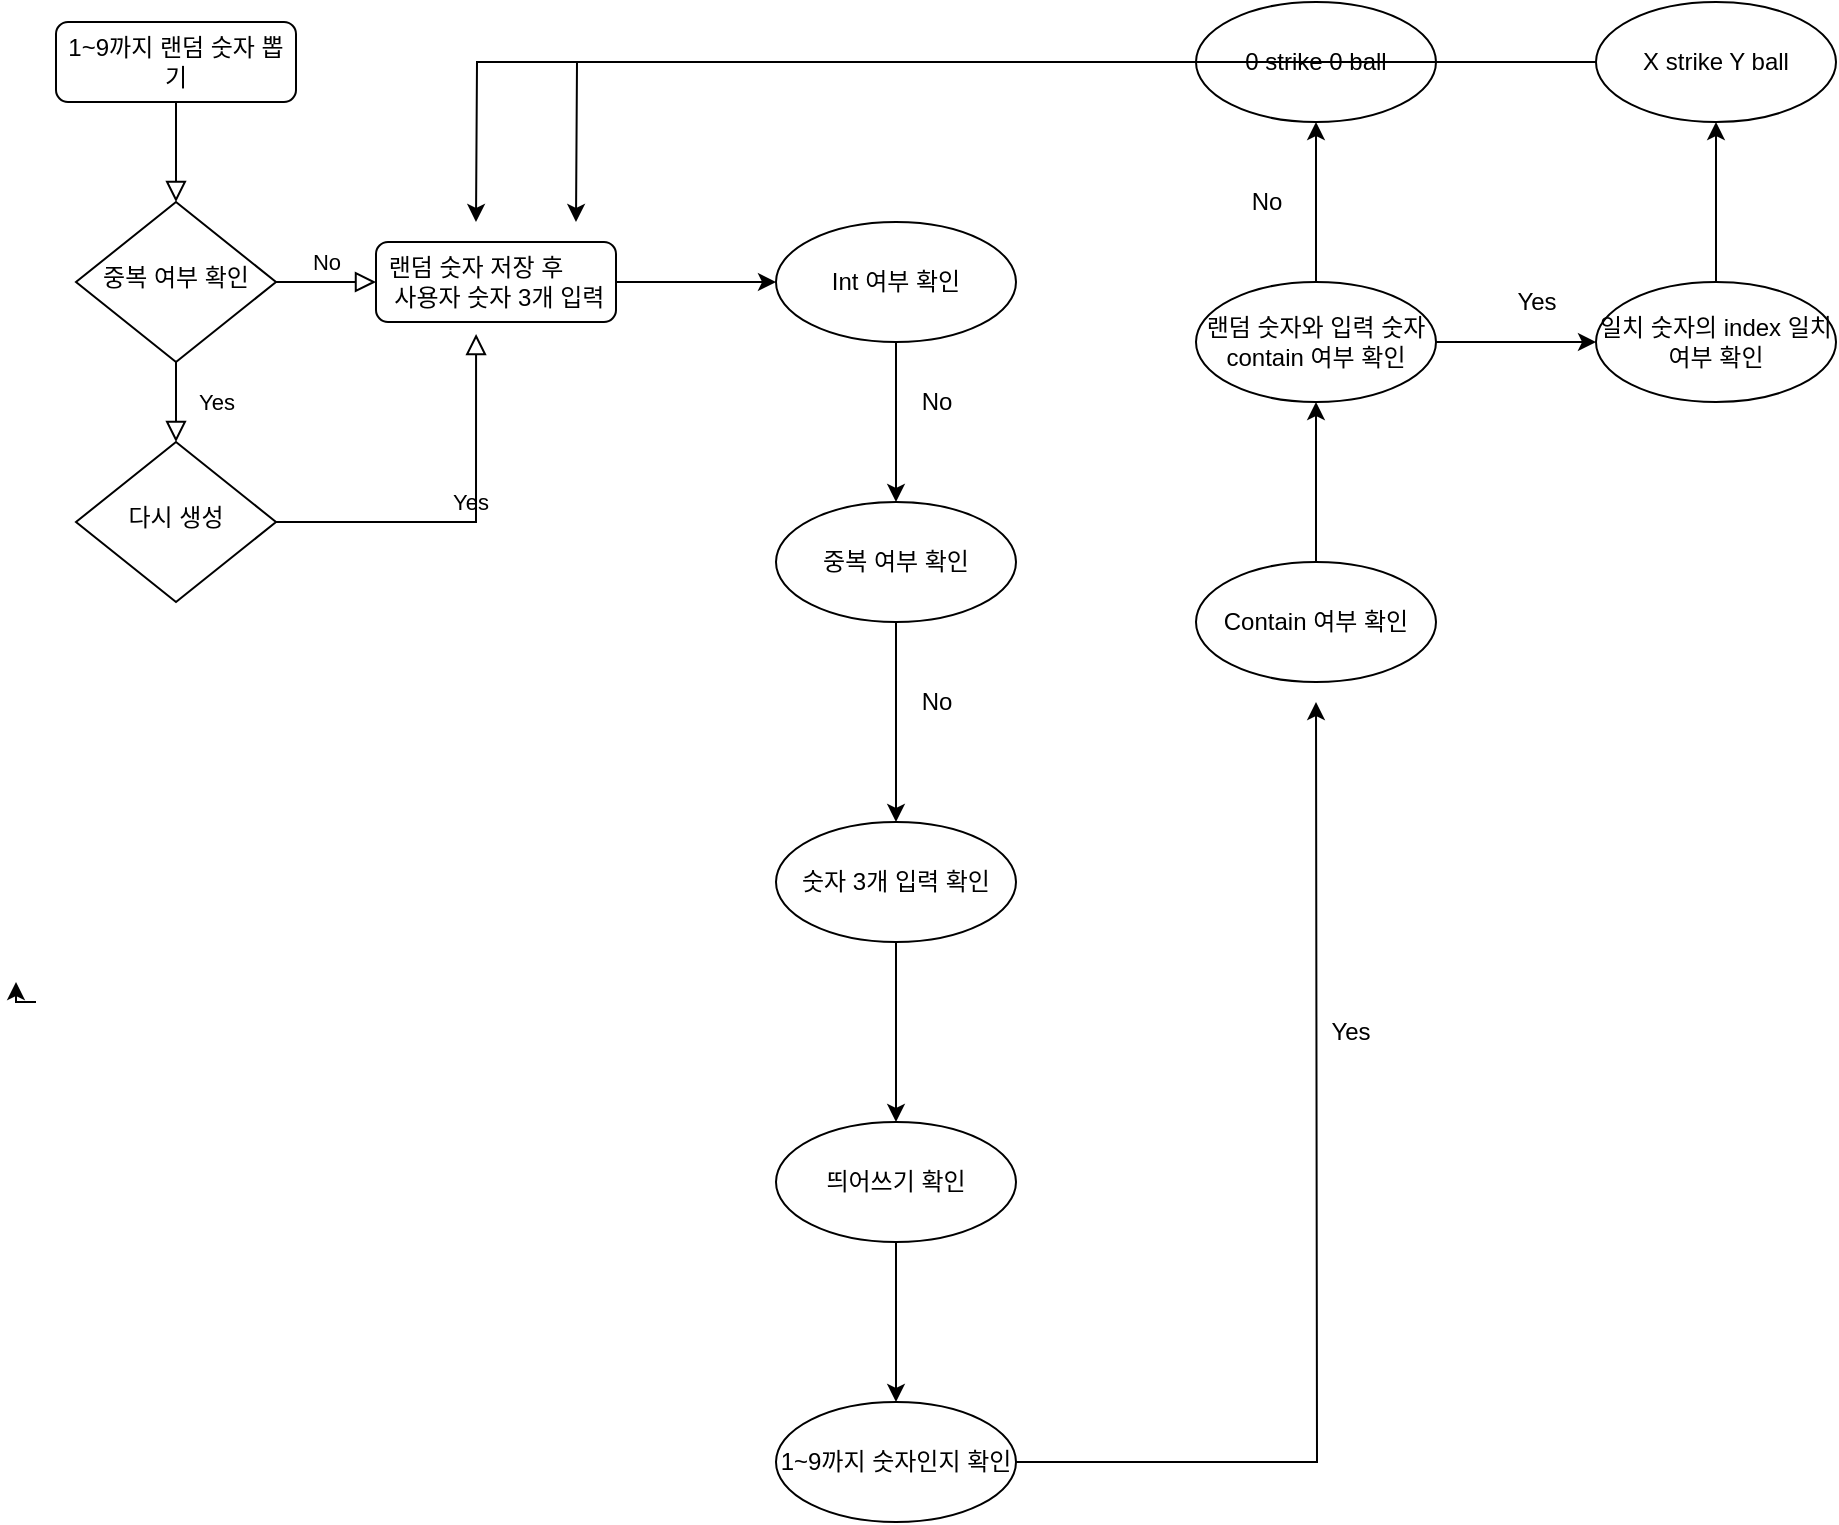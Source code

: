 <mxfile version="15.4.3" type="github"><diagram id="C5RBs43oDa-KdzZeNtuy" name="Page-1"><mxGraphModel dx="1577" dy="1033" grid="1" gridSize="10" guides="1" tooltips="1" connect="1" arrows="1" fold="1" page="1" pageScale="1" pageWidth="827" pageHeight="1169" math="0" shadow="0"><root><mxCell id="WIyWlLk6GJQsqaUBKTNV-0"/><mxCell id="WIyWlLk6GJQsqaUBKTNV-1" parent="WIyWlLk6GJQsqaUBKTNV-0"/><mxCell id="WIyWlLk6GJQsqaUBKTNV-2" value="" style="rounded=0;html=1;jettySize=auto;orthogonalLoop=1;fontSize=11;endArrow=block;endFill=0;endSize=8;strokeWidth=1;shadow=0;labelBackgroundColor=none;edgeStyle=orthogonalEdgeStyle;" parent="WIyWlLk6GJQsqaUBKTNV-1" source="WIyWlLk6GJQsqaUBKTNV-3" target="WIyWlLk6GJQsqaUBKTNV-6" edge="1"><mxGeometry relative="1" as="geometry"/></mxCell><mxCell id="WIyWlLk6GJQsqaUBKTNV-3" value="1~9까지 랜덤 숫자 뽑기" style="rounded=1;whiteSpace=wrap;html=1;fontSize=12;glass=0;strokeWidth=1;shadow=0;" parent="WIyWlLk6GJQsqaUBKTNV-1" vertex="1"><mxGeometry x="160" y="80" width="120" height="40" as="geometry"/></mxCell><mxCell id="WIyWlLk6GJQsqaUBKTNV-4" value="Yes" style="rounded=0;html=1;jettySize=auto;orthogonalLoop=1;fontSize=11;endArrow=block;endFill=0;endSize=8;strokeWidth=1;shadow=0;labelBackgroundColor=none;edgeStyle=orthogonalEdgeStyle;" parent="WIyWlLk6GJQsqaUBKTNV-1" source="WIyWlLk6GJQsqaUBKTNV-6" target="WIyWlLk6GJQsqaUBKTNV-10" edge="1"><mxGeometry y="20" relative="1" as="geometry"><mxPoint as="offset"/></mxGeometry></mxCell><mxCell id="WIyWlLk6GJQsqaUBKTNV-5" value="No" style="edgeStyle=orthogonalEdgeStyle;rounded=0;html=1;jettySize=auto;orthogonalLoop=1;fontSize=11;endArrow=block;endFill=0;endSize=8;strokeWidth=1;shadow=0;labelBackgroundColor=none;" parent="WIyWlLk6GJQsqaUBKTNV-1" source="WIyWlLk6GJQsqaUBKTNV-6" target="WIyWlLk6GJQsqaUBKTNV-7" edge="1"><mxGeometry y="10" relative="1" as="geometry"><mxPoint as="offset"/></mxGeometry></mxCell><mxCell id="WIyWlLk6GJQsqaUBKTNV-6" value="중복 여부 확인" style="rhombus;whiteSpace=wrap;html=1;shadow=0;fontFamily=Helvetica;fontSize=12;align=center;strokeWidth=1;spacing=6;spacingTop=-4;" parent="WIyWlLk6GJQsqaUBKTNV-1" vertex="1"><mxGeometry x="170" y="170" width="100" height="80" as="geometry"/></mxCell><mxCell id="Wf2zPiQd31Lu2Jf1jz33-1" value="" style="edgeStyle=orthogonalEdgeStyle;rounded=0;orthogonalLoop=1;jettySize=auto;html=1;" edge="1" parent="WIyWlLk6GJQsqaUBKTNV-1" source="WIyWlLk6GJQsqaUBKTNV-7" target="Wf2zPiQd31Lu2Jf1jz33-0"><mxGeometry relative="1" as="geometry"/></mxCell><mxCell id="WIyWlLk6GJQsqaUBKTNV-7" value="랜덤 숫자 저장 후 &amp;nbsp; &amp;nbsp; &amp;nbsp; &amp;nbsp;사용자 숫자 3개 입력" style="rounded=1;whiteSpace=wrap;html=1;fontSize=12;glass=0;strokeWidth=1;shadow=0;" parent="WIyWlLk6GJQsqaUBKTNV-1" vertex="1"><mxGeometry x="320" y="190" width="120" height="40" as="geometry"/></mxCell><mxCell id="WIyWlLk6GJQsqaUBKTNV-9" value="Yes" style="edgeStyle=orthogonalEdgeStyle;rounded=0;html=1;jettySize=auto;orthogonalLoop=1;fontSize=11;endArrow=block;endFill=0;endSize=8;strokeWidth=1;shadow=0;labelBackgroundColor=none;entryX=0.417;entryY=1.15;entryDx=0;entryDy=0;entryPerimeter=0;" parent="WIyWlLk6GJQsqaUBKTNV-1" source="WIyWlLk6GJQsqaUBKTNV-10" target="WIyWlLk6GJQsqaUBKTNV-7" edge="1"><mxGeometry y="10" relative="1" as="geometry"><mxPoint as="offset"/></mxGeometry></mxCell><mxCell id="WIyWlLk6GJQsqaUBKTNV-10" value="다시 생성" style="rhombus;whiteSpace=wrap;html=1;shadow=0;fontFamily=Helvetica;fontSize=12;align=center;strokeWidth=1;spacing=6;spacingTop=-4;" parent="WIyWlLk6GJQsqaUBKTNV-1" vertex="1"><mxGeometry x="170" y="290" width="100" height="80" as="geometry"/></mxCell><mxCell id="Wf2zPiQd31Lu2Jf1jz33-9" style="edgeStyle=orthogonalEdgeStyle;rounded=0;orthogonalLoop=1;jettySize=auto;html=1;exitX=0.75;exitY=1;exitDx=0;exitDy=0;" edge="1" parent="WIyWlLk6GJQsqaUBKTNV-1"><mxGeometry relative="1" as="geometry"><mxPoint x="140" y="560" as="targetPoint"/><mxPoint x="150" y="570" as="sourcePoint"/></mxGeometry></mxCell><mxCell id="Wf2zPiQd31Lu2Jf1jz33-6" value="" style="edgeStyle=orthogonalEdgeStyle;rounded=0;orthogonalLoop=1;jettySize=auto;html=1;" edge="1" parent="WIyWlLk6GJQsqaUBKTNV-1" source="Wf2zPiQd31Lu2Jf1jz33-0" target="Wf2zPiQd31Lu2Jf1jz33-5"><mxGeometry relative="1" as="geometry"/></mxCell><mxCell id="Wf2zPiQd31Lu2Jf1jz33-0" value="Int 여부 확인" style="ellipse;whiteSpace=wrap;html=1;rounded=1;shadow=0;strokeWidth=1;glass=0;" vertex="1" parent="WIyWlLk6GJQsqaUBKTNV-1"><mxGeometry x="520" y="180" width="120" height="60" as="geometry"/></mxCell><mxCell id="Wf2zPiQd31Lu2Jf1jz33-29" value="" style="edgeStyle=orthogonalEdgeStyle;rounded=0;orthogonalLoop=1;jettySize=auto;html=1;" edge="1" parent="WIyWlLk6GJQsqaUBKTNV-1" source="Wf2zPiQd31Lu2Jf1jz33-2" target="Wf2zPiQd31Lu2Jf1jz33-28"><mxGeometry relative="1" as="geometry"/></mxCell><mxCell id="Wf2zPiQd31Lu2Jf1jz33-2" value="Contain 여부 확인" style="ellipse;whiteSpace=wrap;html=1;rounded=1;shadow=0;strokeWidth=1;glass=0;" vertex="1" parent="WIyWlLk6GJQsqaUBKTNV-1"><mxGeometry x="730" y="350" width="120" height="60" as="geometry"/></mxCell><mxCell id="Wf2zPiQd31Lu2Jf1jz33-4" value="Yes&lt;br&gt;" style="text;html=1;align=center;verticalAlign=middle;resizable=0;points=[];autosize=1;strokeColor=none;fillColor=none;" vertex="1" parent="WIyWlLk6GJQsqaUBKTNV-1"><mxGeometry x="787" y="575" width="40" height="20" as="geometry"/></mxCell><mxCell id="Wf2zPiQd31Lu2Jf1jz33-8" value="" style="edgeStyle=orthogonalEdgeStyle;rounded=0;orthogonalLoop=1;jettySize=auto;html=1;" edge="1" parent="WIyWlLk6GJQsqaUBKTNV-1" source="Wf2zPiQd31Lu2Jf1jz33-5"><mxGeometry relative="1" as="geometry"><mxPoint x="580" y="480" as="targetPoint"/></mxGeometry></mxCell><mxCell id="Wf2zPiQd31Lu2Jf1jz33-5" value="중복 여부 확인" style="ellipse;whiteSpace=wrap;html=1;rounded=1;shadow=0;strokeWidth=1;glass=0;" vertex="1" parent="WIyWlLk6GJQsqaUBKTNV-1"><mxGeometry x="520" y="320" width="120" height="60" as="geometry"/></mxCell><mxCell id="Wf2zPiQd31Lu2Jf1jz33-22" value="" style="edgeStyle=orthogonalEdgeStyle;rounded=0;orthogonalLoop=1;jettySize=auto;html=1;" edge="1" parent="WIyWlLk6GJQsqaUBKTNV-1" source="Wf2zPiQd31Lu2Jf1jz33-7" target="Wf2zPiQd31Lu2Jf1jz33-21"><mxGeometry relative="1" as="geometry"/></mxCell><mxCell id="Wf2zPiQd31Lu2Jf1jz33-7" value="숫자 3개 입력 확인" style="ellipse;whiteSpace=wrap;html=1;rounded=1;shadow=0;strokeWidth=1;glass=0;" vertex="1" parent="WIyWlLk6GJQsqaUBKTNV-1"><mxGeometry x="520" y="480" width="120" height="60" as="geometry"/></mxCell><mxCell id="Wf2zPiQd31Lu2Jf1jz33-12" value="No&lt;br&gt;" style="text;html=1;align=center;verticalAlign=middle;resizable=0;points=[];autosize=1;strokeColor=none;fillColor=none;" vertex="1" parent="WIyWlLk6GJQsqaUBKTNV-1"><mxGeometry x="585" y="410" width="30" height="20" as="geometry"/></mxCell><mxCell id="Wf2zPiQd31Lu2Jf1jz33-20" value="No" style="text;html=1;align=center;verticalAlign=middle;resizable=0;points=[];autosize=1;strokeColor=none;fillColor=none;" vertex="1" parent="WIyWlLk6GJQsqaUBKTNV-1"><mxGeometry x="585" y="260" width="30" height="20" as="geometry"/></mxCell><mxCell id="Wf2zPiQd31Lu2Jf1jz33-24" value="" style="edgeStyle=orthogonalEdgeStyle;rounded=0;orthogonalLoop=1;jettySize=auto;html=1;" edge="1" parent="WIyWlLk6GJQsqaUBKTNV-1" source="Wf2zPiQd31Lu2Jf1jz33-21" target="Wf2zPiQd31Lu2Jf1jz33-23"><mxGeometry relative="1" as="geometry"/></mxCell><mxCell id="Wf2zPiQd31Lu2Jf1jz33-21" value="띄어쓰기 확인" style="ellipse;whiteSpace=wrap;html=1;rounded=1;shadow=0;strokeWidth=1;glass=0;" vertex="1" parent="WIyWlLk6GJQsqaUBKTNV-1"><mxGeometry x="520" y="630" width="120" height="60" as="geometry"/></mxCell><mxCell id="Wf2zPiQd31Lu2Jf1jz33-25" value="" style="edgeStyle=orthogonalEdgeStyle;rounded=0;orthogonalLoop=1;jettySize=auto;html=1;" edge="1" parent="WIyWlLk6GJQsqaUBKTNV-1" source="Wf2zPiQd31Lu2Jf1jz33-23"><mxGeometry relative="1" as="geometry"><mxPoint x="790" y="420" as="targetPoint"/></mxGeometry></mxCell><mxCell id="Wf2zPiQd31Lu2Jf1jz33-23" value="1~9까지 숫자인지 확인" style="ellipse;whiteSpace=wrap;html=1;rounded=1;shadow=0;strokeWidth=1;glass=0;" vertex="1" parent="WIyWlLk6GJQsqaUBKTNV-1"><mxGeometry x="520" y="770" width="120" height="60" as="geometry"/></mxCell><mxCell id="Wf2zPiQd31Lu2Jf1jz33-31" value="" style="edgeStyle=orthogonalEdgeStyle;rounded=0;orthogonalLoop=1;jettySize=auto;html=1;" edge="1" parent="WIyWlLk6GJQsqaUBKTNV-1" source="Wf2zPiQd31Lu2Jf1jz33-28" target="Wf2zPiQd31Lu2Jf1jz33-30"><mxGeometry relative="1" as="geometry"/></mxCell><mxCell id="Wf2zPiQd31Lu2Jf1jz33-35" value="" style="edgeStyle=orthogonalEdgeStyle;rounded=0;orthogonalLoop=1;jettySize=auto;html=1;" edge="1" parent="WIyWlLk6GJQsqaUBKTNV-1" source="Wf2zPiQd31Lu2Jf1jz33-28" target="Wf2zPiQd31Lu2Jf1jz33-34"><mxGeometry relative="1" as="geometry"/></mxCell><mxCell id="Wf2zPiQd31Lu2Jf1jz33-28" value="랜덤 숫자와 입력 숫자&lt;br&gt;contain 여부 확인" style="ellipse;whiteSpace=wrap;html=1;rounded=1;shadow=0;strokeWidth=1;glass=0;" vertex="1" parent="WIyWlLk6GJQsqaUBKTNV-1"><mxGeometry x="730" y="210" width="120" height="60" as="geometry"/></mxCell><mxCell id="Wf2zPiQd31Lu2Jf1jz33-33" style="edgeStyle=orthogonalEdgeStyle;rounded=0;orthogonalLoop=1;jettySize=auto;html=1;" edge="1" parent="WIyWlLk6GJQsqaUBKTNV-1" source="Wf2zPiQd31Lu2Jf1jz33-30"><mxGeometry relative="1" as="geometry"><mxPoint x="370" y="180" as="targetPoint"/></mxGeometry></mxCell><mxCell id="Wf2zPiQd31Lu2Jf1jz33-30" value="0 strike 0 ball" style="ellipse;whiteSpace=wrap;html=1;rounded=1;shadow=0;strokeWidth=1;glass=0;" vertex="1" parent="WIyWlLk6GJQsqaUBKTNV-1"><mxGeometry x="730" y="70" width="120" height="60" as="geometry"/></mxCell><mxCell id="Wf2zPiQd31Lu2Jf1jz33-32" value="No" style="text;html=1;align=center;verticalAlign=middle;resizable=0;points=[];autosize=1;strokeColor=none;fillColor=none;" vertex="1" parent="WIyWlLk6GJQsqaUBKTNV-1"><mxGeometry x="750" y="160" width="30" height="20" as="geometry"/></mxCell><mxCell id="Wf2zPiQd31Lu2Jf1jz33-38" value="" style="edgeStyle=orthogonalEdgeStyle;rounded=0;orthogonalLoop=1;jettySize=auto;html=1;" edge="1" parent="WIyWlLk6GJQsqaUBKTNV-1" source="Wf2zPiQd31Lu2Jf1jz33-34" target="Wf2zPiQd31Lu2Jf1jz33-37"><mxGeometry relative="1" as="geometry"/></mxCell><mxCell id="Wf2zPiQd31Lu2Jf1jz33-34" value="일치 숫자의 index 일치 여부 확인" style="ellipse;whiteSpace=wrap;html=1;rounded=1;shadow=0;strokeWidth=1;glass=0;" vertex="1" parent="WIyWlLk6GJQsqaUBKTNV-1"><mxGeometry x="930" y="210" width="120" height="60" as="geometry"/></mxCell><mxCell id="Wf2zPiQd31Lu2Jf1jz33-36" value="Yes" style="text;html=1;align=center;verticalAlign=middle;resizable=0;points=[];autosize=1;strokeColor=none;fillColor=none;" vertex="1" parent="WIyWlLk6GJQsqaUBKTNV-1"><mxGeometry x="880" y="210" width="40" height="20" as="geometry"/></mxCell><mxCell id="Wf2zPiQd31Lu2Jf1jz33-42" style="edgeStyle=orthogonalEdgeStyle;rounded=0;orthogonalLoop=1;jettySize=auto;html=1;" edge="1" parent="WIyWlLk6GJQsqaUBKTNV-1" source="Wf2zPiQd31Lu2Jf1jz33-37"><mxGeometry relative="1" as="geometry"><mxPoint x="420" y="180" as="targetPoint"/></mxGeometry></mxCell><mxCell id="Wf2zPiQd31Lu2Jf1jz33-37" value="X strike Y ball" style="ellipse;whiteSpace=wrap;html=1;rounded=1;shadow=0;strokeWidth=1;glass=0;" vertex="1" parent="WIyWlLk6GJQsqaUBKTNV-1"><mxGeometry x="930" y="70" width="120" height="60" as="geometry"/></mxCell></root></mxGraphModel></diagram></mxfile>